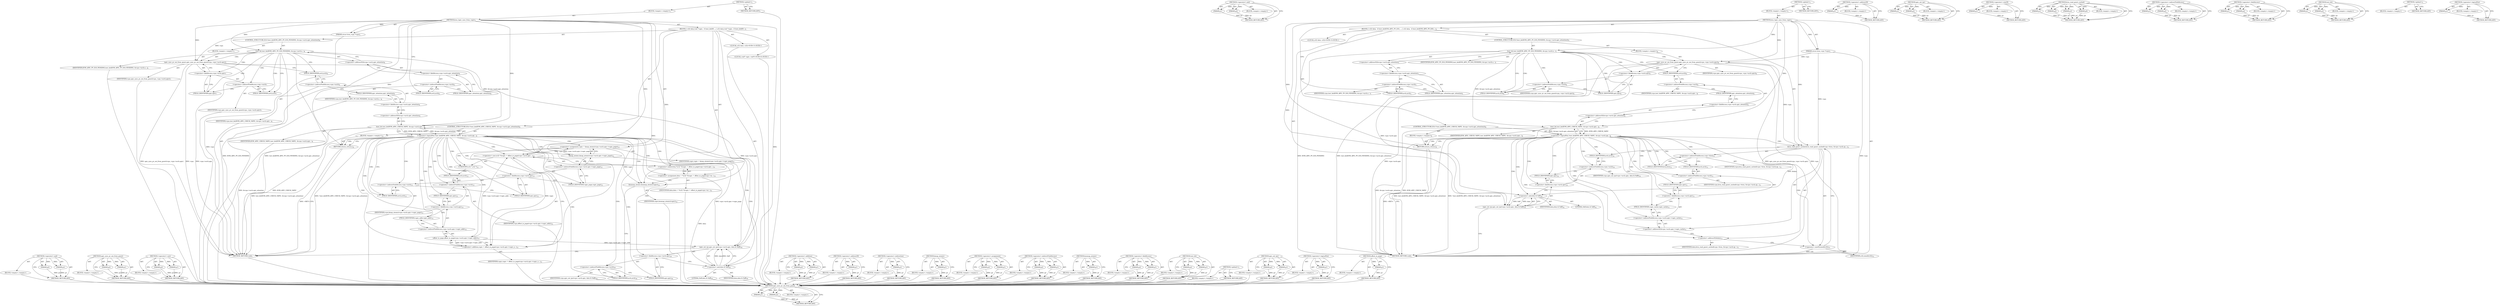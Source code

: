 digraph "&lt;operator&gt;.logicalNot" {
vulnerable_165 [label=<(METHOD,&lt;operator&gt;.and)>];
vulnerable_166 [label=<(PARAM,p1)>];
vulnerable_167 [label=<(PARAM,p2)>];
vulnerable_168 [label=<(BLOCK,&lt;empty&gt;,&lt;empty&gt;)>];
vulnerable_169 [label=<(METHOD_RETURN,ANY)>];
vulnerable_120 [label=<(METHOD,apic_sync_pv_eoi_from_guest)>];
vulnerable_121 [label=<(PARAM,p1)>];
vulnerable_122 [label=<(PARAM,p2)>];
vulnerable_123 [label=<(BLOCK,&lt;empty&gt;,&lt;empty&gt;)>];
vulnerable_124 [label=<(METHOD_RETURN,ANY)>];
vulnerable_142 [label=<(METHOD,&lt;operator&gt;.cast)>];
vulnerable_143 [label=<(PARAM,p1)>];
vulnerable_144 [label=<(PARAM,p2)>];
vulnerable_145 [label=<(BLOCK,&lt;empty&gt;,&lt;empty&gt;)>];
vulnerable_146 [label=<(METHOD_RETURN,ANY)>];
vulnerable_6 [label=<(METHOD,&lt;global&gt;)<SUB>1</SUB>>];
vulnerable_7 [label=<(BLOCK,&lt;empty&gt;,&lt;empty&gt;)<SUB>1</SUB>>];
vulnerable_8 [label=<(METHOD,kvm_lapic_sync_from_vapic)<SUB>1</SUB>>];
vulnerable_9 [label=<(PARAM,struct kvm_vcpu *vcpu)<SUB>1</SUB>>];
vulnerable_10 [label=<(BLOCK,{
 	u32 data;
	void *vapic;
 
 	if (test_bit(KV...,{
 	u32 data;
	void *vapic;
 
 	if (test_bit(KV...)<SUB>2</SUB>>];
vulnerable_11 [label="<(LOCAL,u32 data: u32)<SUB>3</SUB>>"];
vulnerable_12 [label="<(LOCAL,void* vapic: void*)<SUB>4</SUB>>"];
vulnerable_13 [label=<(CONTROL_STRUCTURE,IF,if (test_bit(KVM_APIC_PV_EOI_PENDING, &amp;vcpu-&gt;arch.apic_attention)))<SUB>6</SUB>>];
vulnerable_14 [label=<(test_bit,test_bit(KVM_APIC_PV_EOI_PENDING, &amp;vcpu-&gt;arch.a...)<SUB>6</SUB>>];
vulnerable_15 [label=<(IDENTIFIER,KVM_APIC_PV_EOI_PENDING,test_bit(KVM_APIC_PV_EOI_PENDING, &amp;vcpu-&gt;arch.a...)<SUB>6</SUB>>];
vulnerable_16 [label=<(&lt;operator&gt;.addressOf,&amp;vcpu-&gt;arch.apic_attention)<SUB>6</SUB>>];
vulnerable_17 [label=<(&lt;operator&gt;.fieldAccess,vcpu-&gt;arch.apic_attention)<SUB>6</SUB>>];
vulnerable_18 [label=<(&lt;operator&gt;.indirectFieldAccess,vcpu-&gt;arch)<SUB>6</SUB>>];
vulnerable_19 [label=<(IDENTIFIER,vcpu,test_bit(KVM_APIC_PV_EOI_PENDING, &amp;vcpu-&gt;arch.a...)<SUB>6</SUB>>];
vulnerable_20 [label=<(FIELD_IDENTIFIER,arch,arch)<SUB>6</SUB>>];
vulnerable_21 [label=<(FIELD_IDENTIFIER,apic_attention,apic_attention)<SUB>6</SUB>>];
vulnerable_22 [label=<(BLOCK,&lt;empty&gt;,&lt;empty&gt;)<SUB>7</SUB>>];
vulnerable_23 [label=<(apic_sync_pv_eoi_from_guest,apic_sync_pv_eoi_from_guest(vcpu, vcpu-&gt;arch.apic))<SUB>7</SUB>>];
vulnerable_24 [label=<(IDENTIFIER,vcpu,apic_sync_pv_eoi_from_guest(vcpu, vcpu-&gt;arch.apic))<SUB>7</SUB>>];
vulnerable_25 [label=<(&lt;operator&gt;.fieldAccess,vcpu-&gt;arch.apic)<SUB>7</SUB>>];
vulnerable_26 [label=<(&lt;operator&gt;.indirectFieldAccess,vcpu-&gt;arch)<SUB>7</SUB>>];
vulnerable_27 [label=<(IDENTIFIER,vcpu,apic_sync_pv_eoi_from_guest(vcpu, vcpu-&gt;arch.apic))<SUB>7</SUB>>];
vulnerable_28 [label=<(FIELD_IDENTIFIER,arch,arch)<SUB>7</SUB>>];
vulnerable_29 [label=<(FIELD_IDENTIFIER,apic,apic)<SUB>7</SUB>>];
vulnerable_30 [label=<(CONTROL_STRUCTURE,IF,if (!test_bit(KVM_APIC_CHECK_VAPIC, &amp;vcpu-&gt;arch.apic_attention)))<SUB>9</SUB>>];
vulnerable_31 [label=<(&lt;operator&gt;.logicalNot,!test_bit(KVM_APIC_CHECK_VAPIC, &amp;vcpu-&gt;arch.api...)<SUB>9</SUB>>];
vulnerable_32 [label=<(test_bit,test_bit(KVM_APIC_CHECK_VAPIC, &amp;vcpu-&gt;arch.apic...)<SUB>9</SUB>>];
vulnerable_33 [label=<(IDENTIFIER,KVM_APIC_CHECK_VAPIC,test_bit(KVM_APIC_CHECK_VAPIC, &amp;vcpu-&gt;arch.apic...)<SUB>9</SUB>>];
vulnerable_34 [label=<(&lt;operator&gt;.addressOf,&amp;vcpu-&gt;arch.apic_attention)<SUB>9</SUB>>];
vulnerable_35 [label=<(&lt;operator&gt;.fieldAccess,vcpu-&gt;arch.apic_attention)<SUB>9</SUB>>];
vulnerable_36 [label=<(&lt;operator&gt;.indirectFieldAccess,vcpu-&gt;arch)<SUB>9</SUB>>];
vulnerable_37 [label=<(IDENTIFIER,vcpu,test_bit(KVM_APIC_CHECK_VAPIC, &amp;vcpu-&gt;arch.apic...)<SUB>9</SUB>>];
vulnerable_38 [label=<(FIELD_IDENTIFIER,arch,arch)<SUB>9</SUB>>];
vulnerable_39 [label=<(FIELD_IDENTIFIER,apic_attention,apic_attention)<SUB>9</SUB>>];
vulnerable_40 [label=<(BLOCK,&lt;empty&gt;,&lt;empty&gt;)<SUB>10</SUB>>];
vulnerable_41 [label=<(RETURN,return;,return;)<SUB>10</SUB>>];
vulnerable_42 [label=<(&lt;operator&gt;.assignment,vapic = kmap_atomic(vcpu-&gt;arch.apic-&gt;vapic_page))<SUB>12</SUB>>];
vulnerable_43 [label=<(IDENTIFIER,vapic,vapic = kmap_atomic(vcpu-&gt;arch.apic-&gt;vapic_page))<SUB>12</SUB>>];
vulnerable_44 [label=<(kmap_atomic,kmap_atomic(vcpu-&gt;arch.apic-&gt;vapic_page))<SUB>12</SUB>>];
vulnerable_45 [label=<(&lt;operator&gt;.indirectFieldAccess,vcpu-&gt;arch.apic-&gt;vapic_page)<SUB>12</SUB>>];
vulnerable_46 [label=<(&lt;operator&gt;.fieldAccess,vcpu-&gt;arch.apic)<SUB>12</SUB>>];
vulnerable_47 [label=<(&lt;operator&gt;.indirectFieldAccess,vcpu-&gt;arch)<SUB>12</SUB>>];
vulnerable_48 [label=<(IDENTIFIER,vcpu,kmap_atomic(vcpu-&gt;arch.apic-&gt;vapic_page))<SUB>12</SUB>>];
vulnerable_49 [label=<(FIELD_IDENTIFIER,arch,arch)<SUB>12</SUB>>];
vulnerable_50 [label=<(FIELD_IDENTIFIER,apic,apic)<SUB>12</SUB>>];
vulnerable_51 [label=<(FIELD_IDENTIFIER,vapic_page,vapic_page)<SUB>12</SUB>>];
vulnerable_52 [label=<(&lt;operator&gt;.assignment,data = *(u32 *)(vapic + offset_in_page(vcpu-&gt;ar...)<SUB>13</SUB>>];
vulnerable_53 [label=<(IDENTIFIER,data,data = *(u32 *)(vapic + offset_in_page(vcpu-&gt;ar...)<SUB>13</SUB>>];
vulnerable_54 [label=<(&lt;operator&gt;.indirection,*(u32 *)(vapic + offset_in_page(vcpu-&gt;arch.apic...)<SUB>13</SUB>>];
vulnerable_55 [label=<(&lt;operator&gt;.cast,(u32 *)(vapic + offset_in_page(vcpu-&gt;arch.apic-...)<SUB>13</SUB>>];
vulnerable_56 [label=<(UNKNOWN,u32 *,u32 *)<SUB>13</SUB>>];
vulnerable_57 [label=<(&lt;operator&gt;.addition,vapic + offset_in_page(vcpu-&gt;arch.apic-&gt;vapic_a...)<SUB>13</SUB>>];
vulnerable_58 [label=<(IDENTIFIER,vapic,vapic + offset_in_page(vcpu-&gt;arch.apic-&gt;vapic_a...)<SUB>13</SUB>>];
vulnerable_59 [label=<(offset_in_page,offset_in_page(vcpu-&gt;arch.apic-&gt;vapic_addr))<SUB>13</SUB>>];
vulnerable_60 [label=<(&lt;operator&gt;.indirectFieldAccess,vcpu-&gt;arch.apic-&gt;vapic_addr)<SUB>13</SUB>>];
vulnerable_61 [label=<(&lt;operator&gt;.fieldAccess,vcpu-&gt;arch.apic)<SUB>13</SUB>>];
vulnerable_62 [label=<(&lt;operator&gt;.indirectFieldAccess,vcpu-&gt;arch)<SUB>13</SUB>>];
vulnerable_63 [label=<(IDENTIFIER,vcpu,offset_in_page(vcpu-&gt;arch.apic-&gt;vapic_addr))<SUB>13</SUB>>];
vulnerable_64 [label=<(FIELD_IDENTIFIER,arch,arch)<SUB>13</SUB>>];
vulnerable_65 [label=<(FIELD_IDENTIFIER,apic,apic)<SUB>13</SUB>>];
vulnerable_66 [label=<(FIELD_IDENTIFIER,vapic_addr,vapic_addr)<SUB>13</SUB>>];
vulnerable_67 [label=<(kunmap_atomic,kunmap_atomic(vapic))<SUB>14</SUB>>];
vulnerable_68 [label=<(IDENTIFIER,vapic,kunmap_atomic(vapic))<SUB>14</SUB>>];
vulnerable_69 [label=<(apic_set_tpr,apic_set_tpr(vcpu-&gt;arch.apic, data &amp; 0xff))<SUB>16</SUB>>];
vulnerable_70 [label=<(&lt;operator&gt;.fieldAccess,vcpu-&gt;arch.apic)<SUB>16</SUB>>];
vulnerable_71 [label=<(&lt;operator&gt;.indirectFieldAccess,vcpu-&gt;arch)<SUB>16</SUB>>];
vulnerable_72 [label=<(IDENTIFIER,vcpu,apic_set_tpr(vcpu-&gt;arch.apic, data &amp; 0xff))<SUB>16</SUB>>];
vulnerable_73 [label=<(FIELD_IDENTIFIER,arch,arch)<SUB>16</SUB>>];
vulnerable_74 [label=<(FIELD_IDENTIFIER,apic,apic)<SUB>16</SUB>>];
vulnerable_75 [label=<(&lt;operator&gt;.and,data &amp; 0xff)<SUB>16</SUB>>];
vulnerable_76 [label=<(IDENTIFIER,data,data &amp; 0xff)<SUB>16</SUB>>];
vulnerable_77 [label=<(LITERAL,0xff,data &amp; 0xff)<SUB>16</SUB>>];
vulnerable_78 [label=<(METHOD_RETURN,void)<SUB>1</SUB>>];
vulnerable_80 [label=<(METHOD_RETURN,ANY)<SUB>1</SUB>>];
vulnerable_147 [label=<(METHOD,&lt;operator&gt;.addition)>];
vulnerable_148 [label=<(PARAM,p1)>];
vulnerable_149 [label=<(PARAM,p2)>];
vulnerable_150 [label=<(BLOCK,&lt;empty&gt;,&lt;empty&gt;)>];
vulnerable_151 [label=<(METHOD_RETURN,ANY)>];
vulnerable_106 [label=<(METHOD,&lt;operator&gt;.addressOf)>];
vulnerable_107 [label=<(PARAM,p1)>];
vulnerable_108 [label=<(BLOCK,&lt;empty&gt;,&lt;empty&gt;)>];
vulnerable_109 [label=<(METHOD_RETURN,ANY)>];
vulnerable_138 [label=<(METHOD,&lt;operator&gt;.indirection)>];
vulnerable_139 [label=<(PARAM,p1)>];
vulnerable_140 [label=<(BLOCK,&lt;empty&gt;,&lt;empty&gt;)>];
vulnerable_141 [label=<(METHOD_RETURN,ANY)>];
vulnerable_134 [label=<(METHOD,kmap_atomic)>];
vulnerable_135 [label=<(PARAM,p1)>];
vulnerable_136 [label=<(BLOCK,&lt;empty&gt;,&lt;empty&gt;)>];
vulnerable_137 [label=<(METHOD_RETURN,ANY)>];
vulnerable_129 [label=<(METHOD,&lt;operator&gt;.assignment)>];
vulnerable_130 [label=<(PARAM,p1)>];
vulnerable_131 [label=<(PARAM,p2)>];
vulnerable_132 [label=<(BLOCK,&lt;empty&gt;,&lt;empty&gt;)>];
vulnerable_133 [label=<(METHOD_RETURN,ANY)>];
vulnerable_115 [label=<(METHOD,&lt;operator&gt;.indirectFieldAccess)>];
vulnerable_116 [label=<(PARAM,p1)>];
vulnerable_117 [label=<(PARAM,p2)>];
vulnerable_118 [label=<(BLOCK,&lt;empty&gt;,&lt;empty&gt;)>];
vulnerable_119 [label=<(METHOD_RETURN,ANY)>];
vulnerable_156 [label=<(METHOD,kunmap_atomic)>];
vulnerable_157 [label=<(PARAM,p1)>];
vulnerable_158 [label=<(BLOCK,&lt;empty&gt;,&lt;empty&gt;)>];
vulnerable_159 [label=<(METHOD_RETURN,ANY)>];
vulnerable_110 [label=<(METHOD,&lt;operator&gt;.fieldAccess)>];
vulnerable_111 [label=<(PARAM,p1)>];
vulnerable_112 [label=<(PARAM,p2)>];
vulnerable_113 [label=<(BLOCK,&lt;empty&gt;,&lt;empty&gt;)>];
vulnerable_114 [label=<(METHOD_RETURN,ANY)>];
vulnerable_101 [label=<(METHOD,test_bit)>];
vulnerable_102 [label=<(PARAM,p1)>];
vulnerable_103 [label=<(PARAM,p2)>];
vulnerable_104 [label=<(BLOCK,&lt;empty&gt;,&lt;empty&gt;)>];
vulnerable_105 [label=<(METHOD_RETURN,ANY)>];
vulnerable_95 [label=<(METHOD,&lt;global&gt;)<SUB>1</SUB>>];
vulnerable_96 [label=<(BLOCK,&lt;empty&gt;,&lt;empty&gt;)>];
vulnerable_97 [label=<(METHOD_RETURN,ANY)>];
vulnerable_160 [label=<(METHOD,apic_set_tpr)>];
vulnerable_161 [label=<(PARAM,p1)>];
vulnerable_162 [label=<(PARAM,p2)>];
vulnerable_163 [label=<(BLOCK,&lt;empty&gt;,&lt;empty&gt;)>];
vulnerable_164 [label=<(METHOD_RETURN,ANY)>];
vulnerable_125 [label=<(METHOD,&lt;operator&gt;.logicalNot)>];
vulnerable_126 [label=<(PARAM,p1)>];
vulnerable_127 [label=<(BLOCK,&lt;empty&gt;,&lt;empty&gt;)>];
vulnerable_128 [label=<(METHOD_RETURN,ANY)>];
vulnerable_152 [label=<(METHOD,offset_in_page)>];
vulnerable_153 [label=<(PARAM,p1)>];
vulnerable_154 [label=<(BLOCK,&lt;empty&gt;,&lt;empty&gt;)>];
vulnerable_155 [label=<(METHOD_RETURN,ANY)>];
fixed_106 [label=<(METHOD,apic_sync_pv_eoi_from_guest)>];
fixed_107 [label=<(PARAM,p1)>];
fixed_108 [label=<(PARAM,p2)>];
fixed_109 [label=<(BLOCK,&lt;empty&gt;,&lt;empty&gt;)>];
fixed_110 [label=<(METHOD_RETURN,ANY)>];
fixed_131 [label=<(METHOD,&lt;operator&gt;.and)>];
fixed_132 [label=<(PARAM,p1)>];
fixed_133 [label=<(PARAM,p2)>];
fixed_134 [label=<(BLOCK,&lt;empty&gt;,&lt;empty&gt;)>];
fixed_135 [label=<(METHOD_RETURN,ANY)>];
fixed_6 [label=<(METHOD,&lt;global&gt;)<SUB>1</SUB>>];
fixed_7 [label=<(BLOCK,&lt;empty&gt;,&lt;empty&gt;)<SUB>1</SUB>>];
fixed_8 [label=<(METHOD,kvm_lapic_sync_from_vapic)<SUB>1</SUB>>];
fixed_9 [label=<(PARAM,struct kvm_vcpu *vcpu)<SUB>1</SUB>>];
fixed_10 [label=<(BLOCK,{
 	u32 data;
 
 	if (test_bit(KVM_APIC_PV_EOI_...,{
 	u32 data;
 
 	if (test_bit(KVM_APIC_PV_EOI_...)<SUB>2</SUB>>];
fixed_11 [label="<(LOCAL,u32 data: u32)<SUB>3</SUB>>"];
fixed_12 [label=<(CONTROL_STRUCTURE,IF,if (test_bit(KVM_APIC_PV_EOI_PENDING, &amp;vcpu-&gt;arch.apic_attention)))<SUB>5</SUB>>];
fixed_13 [label=<(test_bit,test_bit(KVM_APIC_PV_EOI_PENDING, &amp;vcpu-&gt;arch.a...)<SUB>5</SUB>>];
fixed_14 [label=<(IDENTIFIER,KVM_APIC_PV_EOI_PENDING,test_bit(KVM_APIC_PV_EOI_PENDING, &amp;vcpu-&gt;arch.a...)<SUB>5</SUB>>];
fixed_15 [label=<(&lt;operator&gt;.addressOf,&amp;vcpu-&gt;arch.apic_attention)<SUB>5</SUB>>];
fixed_16 [label=<(&lt;operator&gt;.fieldAccess,vcpu-&gt;arch.apic_attention)<SUB>5</SUB>>];
fixed_17 [label=<(&lt;operator&gt;.indirectFieldAccess,vcpu-&gt;arch)<SUB>5</SUB>>];
fixed_18 [label=<(IDENTIFIER,vcpu,test_bit(KVM_APIC_PV_EOI_PENDING, &amp;vcpu-&gt;arch.a...)<SUB>5</SUB>>];
fixed_19 [label=<(FIELD_IDENTIFIER,arch,arch)<SUB>5</SUB>>];
fixed_20 [label=<(FIELD_IDENTIFIER,apic_attention,apic_attention)<SUB>5</SUB>>];
fixed_21 [label=<(BLOCK,&lt;empty&gt;,&lt;empty&gt;)<SUB>6</SUB>>];
fixed_22 [label=<(apic_sync_pv_eoi_from_guest,apic_sync_pv_eoi_from_guest(vcpu, vcpu-&gt;arch.apic))<SUB>6</SUB>>];
fixed_23 [label=<(IDENTIFIER,vcpu,apic_sync_pv_eoi_from_guest(vcpu, vcpu-&gt;arch.apic))<SUB>6</SUB>>];
fixed_24 [label=<(&lt;operator&gt;.fieldAccess,vcpu-&gt;arch.apic)<SUB>6</SUB>>];
fixed_25 [label=<(&lt;operator&gt;.indirectFieldAccess,vcpu-&gt;arch)<SUB>6</SUB>>];
fixed_26 [label=<(IDENTIFIER,vcpu,apic_sync_pv_eoi_from_guest(vcpu, vcpu-&gt;arch.apic))<SUB>6</SUB>>];
fixed_27 [label=<(FIELD_IDENTIFIER,arch,arch)<SUB>6</SUB>>];
fixed_28 [label=<(FIELD_IDENTIFIER,apic,apic)<SUB>6</SUB>>];
fixed_29 [label=<(CONTROL_STRUCTURE,IF,if (!test_bit(KVM_APIC_CHECK_VAPIC, &amp;vcpu-&gt;arch.apic_attention)))<SUB>8</SUB>>];
fixed_30 [label=<(&lt;operator&gt;.logicalNot,!test_bit(KVM_APIC_CHECK_VAPIC, &amp;vcpu-&gt;arch.api...)<SUB>8</SUB>>];
fixed_31 [label=<(test_bit,test_bit(KVM_APIC_CHECK_VAPIC, &amp;vcpu-&gt;arch.apic...)<SUB>8</SUB>>];
fixed_32 [label=<(IDENTIFIER,KVM_APIC_CHECK_VAPIC,test_bit(KVM_APIC_CHECK_VAPIC, &amp;vcpu-&gt;arch.apic...)<SUB>8</SUB>>];
fixed_33 [label=<(&lt;operator&gt;.addressOf,&amp;vcpu-&gt;arch.apic_attention)<SUB>8</SUB>>];
fixed_34 [label=<(&lt;operator&gt;.fieldAccess,vcpu-&gt;arch.apic_attention)<SUB>8</SUB>>];
fixed_35 [label=<(&lt;operator&gt;.indirectFieldAccess,vcpu-&gt;arch)<SUB>8</SUB>>];
fixed_36 [label=<(IDENTIFIER,vcpu,test_bit(KVM_APIC_CHECK_VAPIC, &amp;vcpu-&gt;arch.apic...)<SUB>8</SUB>>];
fixed_37 [label=<(FIELD_IDENTIFIER,arch,arch)<SUB>8</SUB>>];
fixed_38 [label=<(FIELD_IDENTIFIER,apic_attention,apic_attention)<SUB>8</SUB>>];
fixed_39 [label=<(BLOCK,&lt;empty&gt;,&lt;empty&gt;)<SUB>9</SUB>>];
fixed_40 [label=<(RETURN,return;,return;)<SUB>9</SUB>>];
fixed_41 [label=<(kvm_read_guest_cached,kvm_read_guest_cached(vcpu-&gt;kvm, &amp;vcpu-&gt;arch.ap...)<SUB>11</SUB>>];
fixed_42 [label=<(&lt;operator&gt;.indirectFieldAccess,vcpu-&gt;kvm)<SUB>11</SUB>>];
fixed_43 [label=<(IDENTIFIER,vcpu,kvm_read_guest_cached(vcpu-&gt;kvm, &amp;vcpu-&gt;arch.ap...)<SUB>11</SUB>>];
fixed_44 [label=<(FIELD_IDENTIFIER,kvm,kvm)<SUB>11</SUB>>];
fixed_45 [label=<(&lt;operator&gt;.addressOf,&amp;vcpu-&gt;arch.apic-&gt;vapic_cache)<SUB>11</SUB>>];
fixed_46 [label=<(&lt;operator&gt;.indirectFieldAccess,vcpu-&gt;arch.apic-&gt;vapic_cache)<SUB>11</SUB>>];
fixed_47 [label=<(&lt;operator&gt;.fieldAccess,vcpu-&gt;arch.apic)<SUB>11</SUB>>];
fixed_48 [label=<(&lt;operator&gt;.indirectFieldAccess,vcpu-&gt;arch)<SUB>11</SUB>>];
fixed_49 [label=<(IDENTIFIER,vcpu,kvm_read_guest_cached(vcpu-&gt;kvm, &amp;vcpu-&gt;arch.ap...)<SUB>11</SUB>>];
fixed_50 [label=<(FIELD_IDENTIFIER,arch,arch)<SUB>11</SUB>>];
fixed_51 [label=<(FIELD_IDENTIFIER,apic,apic)<SUB>11</SUB>>];
fixed_52 [label=<(FIELD_IDENTIFIER,vapic_cache,vapic_cache)<SUB>11</SUB>>];
fixed_53 [label=<(&lt;operator&gt;.addressOf,&amp;data)<SUB>11</SUB>>];
fixed_54 [label=<(IDENTIFIER,data,kvm_read_guest_cached(vcpu-&gt;kvm, &amp;vcpu-&gt;arch.ap...)<SUB>11</SUB>>];
fixed_55 [label=<(&lt;operator&gt;.sizeOf,sizeof(u32))<SUB>12</SUB>>];
fixed_56 [label=<(IDENTIFIER,u32,sizeof(u32))<SUB>12</SUB>>];
fixed_57 [label=<(apic_set_tpr,apic_set_tpr(vcpu-&gt;arch.apic, data &amp; 0xff))<SUB>14</SUB>>];
fixed_58 [label=<(&lt;operator&gt;.fieldAccess,vcpu-&gt;arch.apic)<SUB>14</SUB>>];
fixed_59 [label=<(&lt;operator&gt;.indirectFieldAccess,vcpu-&gt;arch)<SUB>14</SUB>>];
fixed_60 [label=<(IDENTIFIER,vcpu,apic_set_tpr(vcpu-&gt;arch.apic, data &amp; 0xff))<SUB>14</SUB>>];
fixed_61 [label=<(FIELD_IDENTIFIER,arch,arch)<SUB>14</SUB>>];
fixed_62 [label=<(FIELD_IDENTIFIER,apic,apic)<SUB>14</SUB>>];
fixed_63 [label=<(&lt;operator&gt;.and,data &amp; 0xff)<SUB>14</SUB>>];
fixed_64 [label=<(IDENTIFIER,data,data &amp; 0xff)<SUB>14</SUB>>];
fixed_65 [label=<(LITERAL,0xff,data &amp; 0xff)<SUB>14</SUB>>];
fixed_66 [label=<(METHOD_RETURN,void)<SUB>1</SUB>>];
fixed_68 [label=<(METHOD_RETURN,ANY)<SUB>1</SUB>>];
fixed_92 [label=<(METHOD,&lt;operator&gt;.addressOf)>];
fixed_93 [label=<(PARAM,p1)>];
fixed_94 [label=<(BLOCK,&lt;empty&gt;,&lt;empty&gt;)>];
fixed_95 [label=<(METHOD_RETURN,ANY)>];
fixed_126 [label=<(METHOD,apic_set_tpr)>];
fixed_127 [label=<(PARAM,p1)>];
fixed_128 [label=<(PARAM,p2)>];
fixed_129 [label=<(BLOCK,&lt;empty&gt;,&lt;empty&gt;)>];
fixed_130 [label=<(METHOD_RETURN,ANY)>];
fixed_122 [label=<(METHOD,&lt;operator&gt;.sizeOf)>];
fixed_123 [label=<(PARAM,p1)>];
fixed_124 [label=<(BLOCK,&lt;empty&gt;,&lt;empty&gt;)>];
fixed_125 [label=<(METHOD_RETURN,ANY)>];
fixed_115 [label=<(METHOD,kvm_read_guest_cached)>];
fixed_116 [label=<(PARAM,p1)>];
fixed_117 [label=<(PARAM,p2)>];
fixed_118 [label=<(PARAM,p3)>];
fixed_119 [label=<(PARAM,p4)>];
fixed_120 [label=<(BLOCK,&lt;empty&gt;,&lt;empty&gt;)>];
fixed_121 [label=<(METHOD_RETURN,ANY)>];
fixed_101 [label=<(METHOD,&lt;operator&gt;.indirectFieldAccess)>];
fixed_102 [label=<(PARAM,p1)>];
fixed_103 [label=<(PARAM,p2)>];
fixed_104 [label=<(BLOCK,&lt;empty&gt;,&lt;empty&gt;)>];
fixed_105 [label=<(METHOD_RETURN,ANY)>];
fixed_96 [label=<(METHOD,&lt;operator&gt;.fieldAccess)>];
fixed_97 [label=<(PARAM,p1)>];
fixed_98 [label=<(PARAM,p2)>];
fixed_99 [label=<(BLOCK,&lt;empty&gt;,&lt;empty&gt;)>];
fixed_100 [label=<(METHOD_RETURN,ANY)>];
fixed_87 [label=<(METHOD,test_bit)>];
fixed_88 [label=<(PARAM,p1)>];
fixed_89 [label=<(PARAM,p2)>];
fixed_90 [label=<(BLOCK,&lt;empty&gt;,&lt;empty&gt;)>];
fixed_91 [label=<(METHOD_RETURN,ANY)>];
fixed_81 [label=<(METHOD,&lt;global&gt;)<SUB>1</SUB>>];
fixed_82 [label=<(BLOCK,&lt;empty&gt;,&lt;empty&gt;)>];
fixed_83 [label=<(METHOD_RETURN,ANY)>];
fixed_111 [label=<(METHOD,&lt;operator&gt;.logicalNot)>];
fixed_112 [label=<(PARAM,p1)>];
fixed_113 [label=<(BLOCK,&lt;empty&gt;,&lt;empty&gt;)>];
fixed_114 [label=<(METHOD_RETURN,ANY)>];
vulnerable_165 -> vulnerable_166  [key=0, label="AST: "];
vulnerable_165 -> vulnerable_166  [key=1, label="DDG: "];
vulnerable_165 -> vulnerable_168  [key=0, label="AST: "];
vulnerable_165 -> vulnerable_167  [key=0, label="AST: "];
vulnerable_165 -> vulnerable_167  [key=1, label="DDG: "];
vulnerable_165 -> vulnerable_169  [key=0, label="AST: "];
vulnerable_165 -> vulnerable_169  [key=1, label="CFG: "];
vulnerable_166 -> vulnerable_169  [key=0, label="DDG: p1"];
vulnerable_167 -> vulnerable_169  [key=0, label="DDG: p2"];
vulnerable_168 -> fixed_106  [key=0];
vulnerable_169 -> fixed_106  [key=0];
vulnerable_120 -> vulnerable_121  [key=0, label="AST: "];
vulnerable_120 -> vulnerable_121  [key=1, label="DDG: "];
vulnerable_120 -> vulnerable_123  [key=0, label="AST: "];
vulnerable_120 -> vulnerable_122  [key=0, label="AST: "];
vulnerable_120 -> vulnerable_122  [key=1, label="DDG: "];
vulnerable_120 -> vulnerable_124  [key=0, label="AST: "];
vulnerable_120 -> vulnerable_124  [key=1, label="CFG: "];
vulnerable_121 -> vulnerable_124  [key=0, label="DDG: p1"];
vulnerable_122 -> vulnerable_124  [key=0, label="DDG: p2"];
vulnerable_123 -> fixed_106  [key=0];
vulnerable_124 -> fixed_106  [key=0];
vulnerable_142 -> vulnerable_143  [key=0, label="AST: "];
vulnerable_142 -> vulnerable_143  [key=1, label="DDG: "];
vulnerable_142 -> vulnerable_145  [key=0, label="AST: "];
vulnerable_142 -> vulnerable_144  [key=0, label="AST: "];
vulnerable_142 -> vulnerable_144  [key=1, label="DDG: "];
vulnerable_142 -> vulnerable_146  [key=0, label="AST: "];
vulnerable_142 -> vulnerable_146  [key=1, label="CFG: "];
vulnerable_143 -> vulnerable_146  [key=0, label="DDG: p1"];
vulnerable_144 -> vulnerable_146  [key=0, label="DDG: p2"];
vulnerable_145 -> fixed_106  [key=0];
vulnerable_146 -> fixed_106  [key=0];
vulnerable_6 -> vulnerable_7  [key=0, label="AST: "];
vulnerable_6 -> vulnerable_80  [key=0, label="AST: "];
vulnerable_6 -> vulnerable_80  [key=1, label="CFG: "];
vulnerable_7 -> vulnerable_8  [key=0, label="AST: "];
vulnerable_8 -> vulnerable_9  [key=0, label="AST: "];
vulnerable_8 -> vulnerable_9  [key=1, label="DDG: "];
vulnerable_8 -> vulnerable_10  [key=0, label="AST: "];
vulnerable_8 -> vulnerable_78  [key=0, label="AST: "];
vulnerable_8 -> vulnerable_20  [key=0, label="CFG: "];
vulnerable_8 -> vulnerable_67  [key=0, label="DDG: "];
vulnerable_8 -> vulnerable_14  [key=0, label="DDG: "];
vulnerable_8 -> vulnerable_41  [key=0, label="DDG: "];
vulnerable_8 -> vulnerable_75  [key=0, label="DDG: "];
vulnerable_8 -> vulnerable_23  [key=0, label="DDG: "];
vulnerable_8 -> vulnerable_32  [key=0, label="DDG: "];
vulnerable_8 -> vulnerable_55  [key=0, label="DDG: "];
vulnerable_8 -> vulnerable_57  [key=0, label="DDG: "];
vulnerable_9 -> vulnerable_78  [key=0, label="DDG: vcpu"];
vulnerable_9 -> vulnerable_23  [key=0, label="DDG: vcpu"];
vulnerable_10 -> vulnerable_11  [key=0, label="AST: "];
vulnerable_10 -> vulnerable_12  [key=0, label="AST: "];
vulnerable_10 -> vulnerable_13  [key=0, label="AST: "];
vulnerable_10 -> vulnerable_30  [key=0, label="AST: "];
vulnerable_10 -> vulnerable_42  [key=0, label="AST: "];
vulnerable_10 -> vulnerable_52  [key=0, label="AST: "];
vulnerable_10 -> vulnerable_67  [key=0, label="AST: "];
vulnerable_10 -> vulnerable_69  [key=0, label="AST: "];
vulnerable_11 -> fixed_106  [key=0];
vulnerable_12 -> fixed_106  [key=0];
vulnerable_13 -> vulnerable_14  [key=0, label="AST: "];
vulnerable_13 -> vulnerable_22  [key=0, label="AST: "];
vulnerable_14 -> vulnerable_15  [key=0, label="AST: "];
vulnerable_14 -> vulnerable_16  [key=0, label="AST: "];
vulnerable_14 -> vulnerable_28  [key=0, label="CFG: "];
vulnerable_14 -> vulnerable_28  [key=1, label="CDG: "];
vulnerable_14 -> vulnerable_38  [key=0, label="CFG: "];
vulnerable_14 -> vulnerable_78  [key=0, label="DDG: test_bit(KVM_APIC_PV_EOI_PENDING, &amp;vcpu-&gt;arch.apic_attention)"];
vulnerable_14 -> vulnerable_78  [key=1, label="DDG: KVM_APIC_PV_EOI_PENDING"];
vulnerable_14 -> vulnerable_32  [key=0, label="DDG: &amp;vcpu-&gt;arch.apic_attention"];
vulnerable_14 -> vulnerable_26  [key=0, label="CDG: "];
vulnerable_14 -> vulnerable_23  [key=0, label="CDG: "];
vulnerable_14 -> vulnerable_25  [key=0, label="CDG: "];
vulnerable_14 -> vulnerable_29  [key=0, label="CDG: "];
vulnerable_15 -> fixed_106  [key=0];
vulnerable_16 -> vulnerable_17  [key=0, label="AST: "];
vulnerable_16 -> vulnerable_14  [key=0, label="CFG: "];
vulnerable_17 -> vulnerable_18  [key=0, label="AST: "];
vulnerable_17 -> vulnerable_21  [key=0, label="AST: "];
vulnerable_17 -> vulnerable_16  [key=0, label="CFG: "];
vulnerable_18 -> vulnerable_19  [key=0, label="AST: "];
vulnerable_18 -> vulnerable_20  [key=0, label="AST: "];
vulnerable_18 -> vulnerable_21  [key=0, label="CFG: "];
vulnerable_19 -> fixed_106  [key=0];
vulnerable_20 -> vulnerable_18  [key=0, label="CFG: "];
vulnerable_21 -> vulnerable_17  [key=0, label="CFG: "];
vulnerable_22 -> vulnerable_23  [key=0, label="AST: "];
vulnerable_23 -> vulnerable_24  [key=0, label="AST: "];
vulnerable_23 -> vulnerable_25  [key=0, label="AST: "];
vulnerable_23 -> vulnerable_38  [key=0, label="CFG: "];
vulnerable_23 -> vulnerable_78  [key=0, label="DDG: vcpu"];
vulnerable_23 -> vulnerable_78  [key=1, label="DDG: vcpu-&gt;arch.apic"];
vulnerable_23 -> vulnerable_78  [key=2, label="DDG: apic_sync_pv_eoi_from_guest(vcpu, vcpu-&gt;arch.apic)"];
vulnerable_23 -> vulnerable_69  [key=0, label="DDG: vcpu-&gt;arch.apic"];
vulnerable_24 -> fixed_106  [key=0];
vulnerable_25 -> vulnerable_26  [key=0, label="AST: "];
vulnerable_25 -> vulnerable_29  [key=0, label="AST: "];
vulnerable_25 -> vulnerable_23  [key=0, label="CFG: "];
vulnerable_26 -> vulnerable_27  [key=0, label="AST: "];
vulnerable_26 -> vulnerable_28  [key=0, label="AST: "];
vulnerable_26 -> vulnerable_29  [key=0, label="CFG: "];
vulnerable_27 -> fixed_106  [key=0];
vulnerable_28 -> vulnerable_26  [key=0, label="CFG: "];
vulnerable_29 -> vulnerable_25  [key=0, label="CFG: "];
vulnerable_30 -> vulnerable_31  [key=0, label="AST: "];
vulnerable_30 -> vulnerable_40  [key=0, label="AST: "];
vulnerable_31 -> vulnerable_32  [key=0, label="AST: "];
vulnerable_31 -> vulnerable_41  [key=0, label="CFG: "];
vulnerable_31 -> vulnerable_41  [key=1, label="CDG: "];
vulnerable_31 -> vulnerable_49  [key=0, label="CFG: "];
vulnerable_31 -> vulnerable_49  [key=1, label="CDG: "];
vulnerable_31 -> vulnerable_78  [key=0, label="DDG: test_bit(KVM_APIC_CHECK_VAPIC, &amp;vcpu-&gt;arch.apic_attention)"];
vulnerable_31 -> vulnerable_78  [key=1, label="DDG: !test_bit(KVM_APIC_CHECK_VAPIC, &amp;vcpu-&gt;arch.apic_attention)"];
vulnerable_31 -> vulnerable_47  [key=0, label="CDG: "];
vulnerable_31 -> vulnerable_60  [key=0, label="CDG: "];
vulnerable_31 -> vulnerable_73  [key=0, label="CDG: "];
vulnerable_31 -> vulnerable_61  [key=0, label="CDG: "];
vulnerable_31 -> vulnerable_64  [key=0, label="CDG: "];
vulnerable_31 -> vulnerable_42  [key=0, label="CDG: "];
vulnerable_31 -> vulnerable_51  [key=0, label="CDG: "];
vulnerable_31 -> vulnerable_57  [key=0, label="CDG: "];
vulnerable_31 -> vulnerable_66  [key=0, label="CDG: "];
vulnerable_31 -> vulnerable_71  [key=0, label="CDG: "];
vulnerable_31 -> vulnerable_75  [key=0, label="CDG: "];
vulnerable_31 -> vulnerable_52  [key=0, label="CDG: "];
vulnerable_31 -> vulnerable_46  [key=0, label="CDG: "];
vulnerable_31 -> vulnerable_56  [key=0, label="CDG: "];
vulnerable_31 -> vulnerable_69  [key=0, label="CDG: "];
vulnerable_31 -> vulnerable_67  [key=0, label="CDG: "];
vulnerable_31 -> vulnerable_70  [key=0, label="CDG: "];
vulnerable_31 -> vulnerable_74  [key=0, label="CDG: "];
vulnerable_31 -> vulnerable_45  [key=0, label="CDG: "];
vulnerable_31 -> vulnerable_65  [key=0, label="CDG: "];
vulnerable_31 -> vulnerable_50  [key=0, label="CDG: "];
vulnerable_31 -> vulnerable_59  [key=0, label="CDG: "];
vulnerable_31 -> vulnerable_44  [key=0, label="CDG: "];
vulnerable_31 -> vulnerable_55  [key=0, label="CDG: "];
vulnerable_31 -> vulnerable_54  [key=0, label="CDG: "];
vulnerable_31 -> vulnerable_62  [key=0, label="CDG: "];
vulnerable_32 -> vulnerable_33  [key=0, label="AST: "];
vulnerable_32 -> vulnerable_34  [key=0, label="AST: "];
vulnerable_32 -> vulnerable_31  [key=0, label="CFG: "];
vulnerable_32 -> vulnerable_31  [key=1, label="DDG: KVM_APIC_CHECK_VAPIC"];
vulnerable_32 -> vulnerable_31  [key=2, label="DDG: &amp;vcpu-&gt;arch.apic_attention"];
vulnerable_32 -> vulnerable_78  [key=0, label="DDG: &amp;vcpu-&gt;arch.apic_attention"];
vulnerable_32 -> vulnerable_78  [key=1, label="DDG: KVM_APIC_CHECK_VAPIC"];
vulnerable_33 -> fixed_106  [key=0];
vulnerable_34 -> vulnerable_35  [key=0, label="AST: "];
vulnerable_34 -> vulnerable_32  [key=0, label="CFG: "];
vulnerable_35 -> vulnerable_36  [key=0, label="AST: "];
vulnerable_35 -> vulnerable_39  [key=0, label="AST: "];
vulnerable_35 -> vulnerable_34  [key=0, label="CFG: "];
vulnerable_36 -> vulnerable_37  [key=0, label="AST: "];
vulnerable_36 -> vulnerable_38  [key=0, label="AST: "];
vulnerable_36 -> vulnerable_39  [key=0, label="CFG: "];
vulnerable_37 -> fixed_106  [key=0];
vulnerable_38 -> vulnerable_36  [key=0, label="CFG: "];
vulnerable_39 -> vulnerable_35  [key=0, label="CFG: "];
vulnerable_40 -> vulnerable_41  [key=0, label="AST: "];
vulnerable_41 -> vulnerable_78  [key=0, label="CFG: "];
vulnerable_41 -> vulnerable_78  [key=1, label="DDG: &lt;RET&gt;"];
vulnerable_42 -> vulnerable_43  [key=0, label="AST: "];
vulnerable_42 -> vulnerable_44  [key=0, label="AST: "];
vulnerable_42 -> vulnerable_56  [key=0, label="CFG: "];
vulnerable_42 -> vulnerable_67  [key=0, label="DDG: vapic"];
vulnerable_42 -> vulnerable_55  [key=0, label="DDG: vapic"];
vulnerable_42 -> vulnerable_57  [key=0, label="DDG: vapic"];
vulnerable_43 -> fixed_106  [key=0];
vulnerable_44 -> vulnerable_45  [key=0, label="AST: "];
vulnerable_44 -> vulnerable_42  [key=0, label="CFG: "];
vulnerable_44 -> vulnerable_42  [key=1, label="DDG: vcpu-&gt;arch.apic-&gt;vapic_page"];
vulnerable_44 -> vulnerable_69  [key=0, label="DDG: vcpu-&gt;arch.apic-&gt;vapic_page"];
vulnerable_45 -> vulnerable_46  [key=0, label="AST: "];
vulnerable_45 -> vulnerable_51  [key=0, label="AST: "];
vulnerable_45 -> vulnerable_44  [key=0, label="CFG: "];
vulnerable_46 -> vulnerable_47  [key=0, label="AST: "];
vulnerable_46 -> vulnerable_50  [key=0, label="AST: "];
vulnerable_46 -> vulnerable_51  [key=0, label="CFG: "];
vulnerable_47 -> vulnerable_48  [key=0, label="AST: "];
vulnerable_47 -> vulnerable_49  [key=0, label="AST: "];
vulnerable_47 -> vulnerable_50  [key=0, label="CFG: "];
vulnerable_48 -> fixed_106  [key=0];
vulnerable_49 -> vulnerable_47  [key=0, label="CFG: "];
vulnerable_50 -> vulnerable_46  [key=0, label="CFG: "];
vulnerable_51 -> vulnerable_45  [key=0, label="CFG: "];
vulnerable_52 -> vulnerable_53  [key=0, label="AST: "];
vulnerable_52 -> vulnerable_54  [key=0, label="AST: "];
vulnerable_52 -> vulnerable_67  [key=0, label="CFG: "];
vulnerable_52 -> vulnerable_75  [key=0, label="DDG: data"];
vulnerable_53 -> fixed_106  [key=0];
vulnerable_54 -> vulnerable_55  [key=0, label="AST: "];
vulnerable_54 -> vulnerable_52  [key=0, label="CFG: "];
vulnerable_55 -> vulnerable_56  [key=0, label="AST: "];
vulnerable_55 -> vulnerable_57  [key=0, label="AST: "];
vulnerable_55 -> vulnerable_54  [key=0, label="CFG: "];
vulnerable_56 -> vulnerable_64  [key=0, label="CFG: "];
vulnerable_57 -> vulnerable_58  [key=0, label="AST: "];
vulnerable_57 -> vulnerable_59  [key=0, label="AST: "];
vulnerable_57 -> vulnerable_55  [key=0, label="CFG: "];
vulnerable_58 -> fixed_106  [key=0];
vulnerable_59 -> vulnerable_60  [key=0, label="AST: "];
vulnerable_59 -> vulnerable_57  [key=0, label="CFG: "];
vulnerable_59 -> vulnerable_57  [key=1, label="DDG: vcpu-&gt;arch.apic-&gt;vapic_addr"];
vulnerable_59 -> vulnerable_69  [key=0, label="DDG: vcpu-&gt;arch.apic-&gt;vapic_addr"];
vulnerable_59 -> vulnerable_55  [key=0, label="DDG: vcpu-&gt;arch.apic-&gt;vapic_addr"];
vulnerable_60 -> vulnerable_61  [key=0, label="AST: "];
vulnerable_60 -> vulnerable_66  [key=0, label="AST: "];
vulnerable_60 -> vulnerable_59  [key=0, label="CFG: "];
vulnerable_61 -> vulnerable_62  [key=0, label="AST: "];
vulnerable_61 -> vulnerable_65  [key=0, label="AST: "];
vulnerable_61 -> vulnerable_66  [key=0, label="CFG: "];
vulnerable_62 -> vulnerable_63  [key=0, label="AST: "];
vulnerable_62 -> vulnerable_64  [key=0, label="AST: "];
vulnerable_62 -> vulnerable_65  [key=0, label="CFG: "];
vulnerable_63 -> fixed_106  [key=0];
vulnerable_64 -> vulnerable_62  [key=0, label="CFG: "];
vulnerable_65 -> vulnerable_61  [key=0, label="CFG: "];
vulnerable_66 -> vulnerable_60  [key=0, label="CFG: "];
vulnerable_67 -> vulnerable_68  [key=0, label="AST: "];
vulnerable_67 -> vulnerable_73  [key=0, label="CFG: "];
vulnerable_68 -> fixed_106  [key=0];
vulnerable_69 -> vulnerable_70  [key=0, label="AST: "];
vulnerable_69 -> vulnerable_75  [key=0, label="AST: "];
vulnerable_69 -> vulnerable_78  [key=0, label="CFG: "];
vulnerable_70 -> vulnerable_71  [key=0, label="AST: "];
vulnerable_70 -> vulnerable_74  [key=0, label="AST: "];
vulnerable_70 -> vulnerable_75  [key=0, label="CFG: "];
vulnerable_71 -> vulnerable_72  [key=0, label="AST: "];
vulnerable_71 -> vulnerable_73  [key=0, label="AST: "];
vulnerable_71 -> vulnerable_74  [key=0, label="CFG: "];
vulnerable_72 -> fixed_106  [key=0];
vulnerable_73 -> vulnerable_71  [key=0, label="CFG: "];
vulnerable_74 -> vulnerable_70  [key=0, label="CFG: "];
vulnerable_75 -> vulnerable_76  [key=0, label="AST: "];
vulnerable_75 -> vulnerable_77  [key=0, label="AST: "];
vulnerable_75 -> vulnerable_69  [key=0, label="CFG: "];
vulnerable_75 -> vulnerable_69  [key=1, label="DDG: data"];
vulnerable_75 -> vulnerable_69  [key=2, label="DDG: 0xff"];
vulnerable_76 -> fixed_106  [key=0];
vulnerable_77 -> fixed_106  [key=0];
vulnerable_78 -> fixed_106  [key=0];
vulnerable_80 -> fixed_106  [key=0];
vulnerable_147 -> vulnerable_148  [key=0, label="AST: "];
vulnerable_147 -> vulnerable_148  [key=1, label="DDG: "];
vulnerable_147 -> vulnerable_150  [key=0, label="AST: "];
vulnerable_147 -> vulnerable_149  [key=0, label="AST: "];
vulnerable_147 -> vulnerable_149  [key=1, label="DDG: "];
vulnerable_147 -> vulnerable_151  [key=0, label="AST: "];
vulnerable_147 -> vulnerable_151  [key=1, label="CFG: "];
vulnerable_148 -> vulnerable_151  [key=0, label="DDG: p1"];
vulnerable_149 -> vulnerable_151  [key=0, label="DDG: p2"];
vulnerable_150 -> fixed_106  [key=0];
vulnerable_151 -> fixed_106  [key=0];
vulnerable_106 -> vulnerable_107  [key=0, label="AST: "];
vulnerable_106 -> vulnerable_107  [key=1, label="DDG: "];
vulnerable_106 -> vulnerable_108  [key=0, label="AST: "];
vulnerable_106 -> vulnerable_109  [key=0, label="AST: "];
vulnerable_106 -> vulnerable_109  [key=1, label="CFG: "];
vulnerable_107 -> vulnerable_109  [key=0, label="DDG: p1"];
vulnerable_108 -> fixed_106  [key=0];
vulnerable_109 -> fixed_106  [key=0];
vulnerable_138 -> vulnerable_139  [key=0, label="AST: "];
vulnerable_138 -> vulnerable_139  [key=1, label="DDG: "];
vulnerable_138 -> vulnerable_140  [key=0, label="AST: "];
vulnerable_138 -> vulnerable_141  [key=0, label="AST: "];
vulnerable_138 -> vulnerable_141  [key=1, label="CFG: "];
vulnerable_139 -> vulnerable_141  [key=0, label="DDG: p1"];
vulnerable_140 -> fixed_106  [key=0];
vulnerable_141 -> fixed_106  [key=0];
vulnerable_134 -> vulnerable_135  [key=0, label="AST: "];
vulnerable_134 -> vulnerable_135  [key=1, label="DDG: "];
vulnerable_134 -> vulnerable_136  [key=0, label="AST: "];
vulnerable_134 -> vulnerable_137  [key=0, label="AST: "];
vulnerable_134 -> vulnerable_137  [key=1, label="CFG: "];
vulnerable_135 -> vulnerable_137  [key=0, label="DDG: p1"];
vulnerable_136 -> fixed_106  [key=0];
vulnerable_137 -> fixed_106  [key=0];
vulnerable_129 -> vulnerable_130  [key=0, label="AST: "];
vulnerable_129 -> vulnerable_130  [key=1, label="DDG: "];
vulnerable_129 -> vulnerable_132  [key=0, label="AST: "];
vulnerable_129 -> vulnerable_131  [key=0, label="AST: "];
vulnerable_129 -> vulnerable_131  [key=1, label="DDG: "];
vulnerable_129 -> vulnerable_133  [key=0, label="AST: "];
vulnerable_129 -> vulnerable_133  [key=1, label="CFG: "];
vulnerable_130 -> vulnerable_133  [key=0, label="DDG: p1"];
vulnerable_131 -> vulnerable_133  [key=0, label="DDG: p2"];
vulnerable_132 -> fixed_106  [key=0];
vulnerable_133 -> fixed_106  [key=0];
vulnerable_115 -> vulnerable_116  [key=0, label="AST: "];
vulnerable_115 -> vulnerable_116  [key=1, label="DDG: "];
vulnerable_115 -> vulnerable_118  [key=0, label="AST: "];
vulnerable_115 -> vulnerable_117  [key=0, label="AST: "];
vulnerable_115 -> vulnerable_117  [key=1, label="DDG: "];
vulnerable_115 -> vulnerable_119  [key=0, label="AST: "];
vulnerable_115 -> vulnerable_119  [key=1, label="CFG: "];
vulnerable_116 -> vulnerable_119  [key=0, label="DDG: p1"];
vulnerable_117 -> vulnerable_119  [key=0, label="DDG: p2"];
vulnerable_118 -> fixed_106  [key=0];
vulnerable_119 -> fixed_106  [key=0];
vulnerable_156 -> vulnerable_157  [key=0, label="AST: "];
vulnerable_156 -> vulnerable_157  [key=1, label="DDG: "];
vulnerable_156 -> vulnerable_158  [key=0, label="AST: "];
vulnerable_156 -> vulnerable_159  [key=0, label="AST: "];
vulnerable_156 -> vulnerable_159  [key=1, label="CFG: "];
vulnerable_157 -> vulnerable_159  [key=0, label="DDG: p1"];
vulnerable_158 -> fixed_106  [key=0];
vulnerable_159 -> fixed_106  [key=0];
vulnerable_110 -> vulnerable_111  [key=0, label="AST: "];
vulnerable_110 -> vulnerable_111  [key=1, label="DDG: "];
vulnerable_110 -> vulnerable_113  [key=0, label="AST: "];
vulnerable_110 -> vulnerable_112  [key=0, label="AST: "];
vulnerable_110 -> vulnerable_112  [key=1, label="DDG: "];
vulnerable_110 -> vulnerable_114  [key=0, label="AST: "];
vulnerable_110 -> vulnerable_114  [key=1, label="CFG: "];
vulnerable_111 -> vulnerable_114  [key=0, label="DDG: p1"];
vulnerable_112 -> vulnerable_114  [key=0, label="DDG: p2"];
vulnerable_113 -> fixed_106  [key=0];
vulnerable_114 -> fixed_106  [key=0];
vulnerable_101 -> vulnerable_102  [key=0, label="AST: "];
vulnerable_101 -> vulnerable_102  [key=1, label="DDG: "];
vulnerable_101 -> vulnerable_104  [key=0, label="AST: "];
vulnerable_101 -> vulnerable_103  [key=0, label="AST: "];
vulnerable_101 -> vulnerable_103  [key=1, label="DDG: "];
vulnerable_101 -> vulnerable_105  [key=0, label="AST: "];
vulnerable_101 -> vulnerable_105  [key=1, label="CFG: "];
vulnerable_102 -> vulnerable_105  [key=0, label="DDG: p1"];
vulnerable_103 -> vulnerable_105  [key=0, label="DDG: p2"];
vulnerable_104 -> fixed_106  [key=0];
vulnerable_105 -> fixed_106  [key=0];
vulnerable_95 -> vulnerable_96  [key=0, label="AST: "];
vulnerable_95 -> vulnerable_97  [key=0, label="AST: "];
vulnerable_95 -> vulnerable_97  [key=1, label="CFG: "];
vulnerable_96 -> fixed_106  [key=0];
vulnerable_97 -> fixed_106  [key=0];
vulnerable_160 -> vulnerable_161  [key=0, label="AST: "];
vulnerable_160 -> vulnerable_161  [key=1, label="DDG: "];
vulnerable_160 -> vulnerable_163  [key=0, label="AST: "];
vulnerable_160 -> vulnerable_162  [key=0, label="AST: "];
vulnerable_160 -> vulnerable_162  [key=1, label="DDG: "];
vulnerable_160 -> vulnerable_164  [key=0, label="AST: "];
vulnerable_160 -> vulnerable_164  [key=1, label="CFG: "];
vulnerable_161 -> vulnerable_164  [key=0, label="DDG: p1"];
vulnerable_162 -> vulnerable_164  [key=0, label="DDG: p2"];
vulnerable_163 -> fixed_106  [key=0];
vulnerable_164 -> fixed_106  [key=0];
vulnerable_125 -> vulnerable_126  [key=0, label="AST: "];
vulnerable_125 -> vulnerable_126  [key=1, label="DDG: "];
vulnerable_125 -> vulnerable_127  [key=0, label="AST: "];
vulnerable_125 -> vulnerable_128  [key=0, label="AST: "];
vulnerable_125 -> vulnerable_128  [key=1, label="CFG: "];
vulnerable_126 -> vulnerable_128  [key=0, label="DDG: p1"];
vulnerable_127 -> fixed_106  [key=0];
vulnerable_128 -> fixed_106  [key=0];
vulnerable_152 -> vulnerable_153  [key=0, label="AST: "];
vulnerable_152 -> vulnerable_153  [key=1, label="DDG: "];
vulnerable_152 -> vulnerable_154  [key=0, label="AST: "];
vulnerable_152 -> vulnerable_155  [key=0, label="AST: "];
vulnerable_152 -> vulnerable_155  [key=1, label="CFG: "];
vulnerable_153 -> vulnerable_155  [key=0, label="DDG: p1"];
vulnerable_154 -> fixed_106  [key=0];
vulnerable_155 -> fixed_106  [key=0];
fixed_106 -> fixed_107  [key=0, label="AST: "];
fixed_106 -> fixed_107  [key=1, label="DDG: "];
fixed_106 -> fixed_109  [key=0, label="AST: "];
fixed_106 -> fixed_108  [key=0, label="AST: "];
fixed_106 -> fixed_108  [key=1, label="DDG: "];
fixed_106 -> fixed_110  [key=0, label="AST: "];
fixed_106 -> fixed_110  [key=1, label="CFG: "];
fixed_107 -> fixed_110  [key=0, label="DDG: p1"];
fixed_108 -> fixed_110  [key=0, label="DDG: p2"];
fixed_131 -> fixed_132  [key=0, label="AST: "];
fixed_131 -> fixed_132  [key=1, label="DDG: "];
fixed_131 -> fixed_134  [key=0, label="AST: "];
fixed_131 -> fixed_133  [key=0, label="AST: "];
fixed_131 -> fixed_133  [key=1, label="DDG: "];
fixed_131 -> fixed_135  [key=0, label="AST: "];
fixed_131 -> fixed_135  [key=1, label="CFG: "];
fixed_132 -> fixed_135  [key=0, label="DDG: p1"];
fixed_133 -> fixed_135  [key=0, label="DDG: p2"];
fixed_6 -> fixed_7  [key=0, label="AST: "];
fixed_6 -> fixed_68  [key=0, label="AST: "];
fixed_6 -> fixed_68  [key=1, label="CFG: "];
fixed_7 -> fixed_8  [key=0, label="AST: "];
fixed_8 -> fixed_9  [key=0, label="AST: "];
fixed_8 -> fixed_9  [key=1, label="DDG: "];
fixed_8 -> fixed_10  [key=0, label="AST: "];
fixed_8 -> fixed_66  [key=0, label="AST: "];
fixed_8 -> fixed_19  [key=0, label="CFG: "];
fixed_8 -> fixed_41  [key=0, label="DDG: "];
fixed_8 -> fixed_13  [key=0, label="DDG: "];
fixed_8 -> fixed_40  [key=0, label="DDG: "];
fixed_8 -> fixed_63  [key=0, label="DDG: "];
fixed_8 -> fixed_22  [key=0, label="DDG: "];
fixed_8 -> fixed_31  [key=0, label="DDG: "];
fixed_9 -> fixed_66  [key=0, label="DDG: vcpu"];
fixed_9 -> fixed_41  [key=0, label="DDG: vcpu"];
fixed_9 -> fixed_22  [key=0, label="DDG: vcpu"];
fixed_10 -> fixed_11  [key=0, label="AST: "];
fixed_10 -> fixed_12  [key=0, label="AST: "];
fixed_10 -> fixed_29  [key=0, label="AST: "];
fixed_10 -> fixed_41  [key=0, label="AST: "];
fixed_10 -> fixed_57  [key=0, label="AST: "];
fixed_12 -> fixed_13  [key=0, label="AST: "];
fixed_12 -> fixed_21  [key=0, label="AST: "];
fixed_13 -> fixed_14  [key=0, label="AST: "];
fixed_13 -> fixed_15  [key=0, label="AST: "];
fixed_13 -> fixed_27  [key=0, label="CFG: "];
fixed_13 -> fixed_27  [key=1, label="CDG: "];
fixed_13 -> fixed_37  [key=0, label="CFG: "];
fixed_13 -> fixed_66  [key=0, label="DDG: test_bit(KVM_APIC_PV_EOI_PENDING, &amp;vcpu-&gt;arch.apic_attention)"];
fixed_13 -> fixed_66  [key=1, label="DDG: KVM_APIC_PV_EOI_PENDING"];
fixed_13 -> fixed_31  [key=0, label="DDG: &amp;vcpu-&gt;arch.apic_attention"];
fixed_13 -> fixed_24  [key=0, label="CDG: "];
fixed_13 -> fixed_28  [key=0, label="CDG: "];
fixed_13 -> fixed_25  [key=0, label="CDG: "];
fixed_13 -> fixed_22  [key=0, label="CDG: "];
fixed_15 -> fixed_16  [key=0, label="AST: "];
fixed_15 -> fixed_13  [key=0, label="CFG: "];
fixed_16 -> fixed_17  [key=0, label="AST: "];
fixed_16 -> fixed_20  [key=0, label="AST: "];
fixed_16 -> fixed_15  [key=0, label="CFG: "];
fixed_17 -> fixed_18  [key=0, label="AST: "];
fixed_17 -> fixed_19  [key=0, label="AST: "];
fixed_17 -> fixed_20  [key=0, label="CFG: "];
fixed_19 -> fixed_17  [key=0, label="CFG: "];
fixed_20 -> fixed_16  [key=0, label="CFG: "];
fixed_21 -> fixed_22  [key=0, label="AST: "];
fixed_22 -> fixed_23  [key=0, label="AST: "];
fixed_22 -> fixed_24  [key=0, label="AST: "];
fixed_22 -> fixed_37  [key=0, label="CFG: "];
fixed_22 -> fixed_66  [key=0, label="DDG: vcpu"];
fixed_22 -> fixed_66  [key=1, label="DDG: vcpu-&gt;arch.apic"];
fixed_22 -> fixed_66  [key=2, label="DDG: apic_sync_pv_eoi_from_guest(vcpu, vcpu-&gt;arch.apic)"];
fixed_22 -> fixed_41  [key=0, label="DDG: vcpu"];
fixed_22 -> fixed_57  [key=0, label="DDG: vcpu-&gt;arch.apic"];
fixed_24 -> fixed_25  [key=0, label="AST: "];
fixed_24 -> fixed_28  [key=0, label="AST: "];
fixed_24 -> fixed_22  [key=0, label="CFG: "];
fixed_25 -> fixed_26  [key=0, label="AST: "];
fixed_25 -> fixed_27  [key=0, label="AST: "];
fixed_25 -> fixed_28  [key=0, label="CFG: "];
fixed_27 -> fixed_25  [key=0, label="CFG: "];
fixed_28 -> fixed_24  [key=0, label="CFG: "];
fixed_29 -> fixed_30  [key=0, label="AST: "];
fixed_29 -> fixed_39  [key=0, label="AST: "];
fixed_30 -> fixed_31  [key=0, label="AST: "];
fixed_30 -> fixed_40  [key=0, label="CFG: "];
fixed_30 -> fixed_40  [key=1, label="CDG: "];
fixed_30 -> fixed_44  [key=0, label="CFG: "];
fixed_30 -> fixed_44  [key=1, label="CDG: "];
fixed_30 -> fixed_66  [key=0, label="DDG: test_bit(KVM_APIC_CHECK_VAPIC, &amp;vcpu-&gt;arch.apic_attention)"];
fixed_30 -> fixed_66  [key=1, label="DDG: !test_bit(KVM_APIC_CHECK_VAPIC, &amp;vcpu-&gt;arch.apic_attention)"];
fixed_30 -> fixed_47  [key=0, label="CDG: "];
fixed_30 -> fixed_48  [key=0, label="CDG: "];
fixed_30 -> fixed_58  [key=0, label="CDG: "];
fixed_30 -> fixed_61  [key=0, label="CDG: "];
fixed_30 -> fixed_42  [key=0, label="CDG: "];
fixed_30 -> fixed_51  [key=0, label="CDG: "];
fixed_30 -> fixed_57  [key=0, label="CDG: "];
fixed_30 -> fixed_52  [key=0, label="CDG: "];
fixed_30 -> fixed_46  [key=0, label="CDG: "];
fixed_30 -> fixed_53  [key=0, label="CDG: "];
fixed_30 -> fixed_41  [key=0, label="CDG: "];
fixed_30 -> fixed_45  [key=0, label="CDG: "];
fixed_30 -> fixed_63  [key=0, label="CDG: "];
fixed_30 -> fixed_50  [key=0, label="CDG: "];
fixed_30 -> fixed_59  [key=0, label="CDG: "];
fixed_30 -> fixed_55  [key=0, label="CDG: "];
fixed_30 -> fixed_62  [key=0, label="CDG: "];
fixed_31 -> fixed_32  [key=0, label="AST: "];
fixed_31 -> fixed_33  [key=0, label="AST: "];
fixed_31 -> fixed_30  [key=0, label="CFG: "];
fixed_31 -> fixed_30  [key=1, label="DDG: KVM_APIC_CHECK_VAPIC"];
fixed_31 -> fixed_30  [key=2, label="DDG: &amp;vcpu-&gt;arch.apic_attention"];
fixed_31 -> fixed_66  [key=0, label="DDG: &amp;vcpu-&gt;arch.apic_attention"];
fixed_31 -> fixed_66  [key=1, label="DDG: KVM_APIC_CHECK_VAPIC"];
fixed_33 -> fixed_34  [key=0, label="AST: "];
fixed_33 -> fixed_31  [key=0, label="CFG: "];
fixed_34 -> fixed_35  [key=0, label="AST: "];
fixed_34 -> fixed_38  [key=0, label="AST: "];
fixed_34 -> fixed_33  [key=0, label="CFG: "];
fixed_35 -> fixed_36  [key=0, label="AST: "];
fixed_35 -> fixed_37  [key=0, label="AST: "];
fixed_35 -> fixed_38  [key=0, label="CFG: "];
fixed_37 -> fixed_35  [key=0, label="CFG: "];
fixed_38 -> fixed_34  [key=0, label="CFG: "];
fixed_39 -> fixed_40  [key=0, label="AST: "];
fixed_40 -> fixed_66  [key=0, label="CFG: "];
fixed_40 -> fixed_66  [key=1, label="DDG: &lt;RET&gt;"];
fixed_41 -> fixed_42  [key=0, label="AST: "];
fixed_41 -> fixed_45  [key=0, label="AST: "];
fixed_41 -> fixed_53  [key=0, label="AST: "];
fixed_41 -> fixed_55  [key=0, label="AST: "];
fixed_41 -> fixed_61  [key=0, label="CFG: "];
fixed_41 -> fixed_63  [key=0, label="DDG: &amp;data"];
fixed_42 -> fixed_43  [key=0, label="AST: "];
fixed_42 -> fixed_44  [key=0, label="AST: "];
fixed_42 -> fixed_50  [key=0, label="CFG: "];
fixed_44 -> fixed_42  [key=0, label="CFG: "];
fixed_45 -> fixed_46  [key=0, label="AST: "];
fixed_45 -> fixed_53  [key=0, label="CFG: "];
fixed_46 -> fixed_47  [key=0, label="AST: "];
fixed_46 -> fixed_52  [key=0, label="AST: "];
fixed_46 -> fixed_45  [key=0, label="CFG: "];
fixed_47 -> fixed_48  [key=0, label="AST: "];
fixed_47 -> fixed_51  [key=0, label="AST: "];
fixed_47 -> fixed_52  [key=0, label="CFG: "];
fixed_48 -> fixed_49  [key=0, label="AST: "];
fixed_48 -> fixed_50  [key=0, label="AST: "];
fixed_48 -> fixed_51  [key=0, label="CFG: "];
fixed_50 -> fixed_48  [key=0, label="CFG: "];
fixed_51 -> fixed_47  [key=0, label="CFG: "];
fixed_52 -> fixed_46  [key=0, label="CFG: "];
fixed_53 -> fixed_54  [key=0, label="AST: "];
fixed_53 -> fixed_55  [key=0, label="CFG: "];
fixed_55 -> fixed_56  [key=0, label="AST: "];
fixed_55 -> fixed_41  [key=0, label="CFG: "];
fixed_55 -> fixed_66  [key=0, label="DDG: u32"];
fixed_57 -> fixed_58  [key=0, label="AST: "];
fixed_57 -> fixed_63  [key=0, label="AST: "];
fixed_57 -> fixed_66  [key=0, label="CFG: "];
fixed_58 -> fixed_59  [key=0, label="AST: "];
fixed_58 -> fixed_62  [key=0, label="AST: "];
fixed_58 -> fixed_63  [key=0, label="CFG: "];
fixed_59 -> fixed_60  [key=0, label="AST: "];
fixed_59 -> fixed_61  [key=0, label="AST: "];
fixed_59 -> fixed_62  [key=0, label="CFG: "];
fixed_61 -> fixed_59  [key=0, label="CFG: "];
fixed_62 -> fixed_58  [key=0, label="CFG: "];
fixed_63 -> fixed_64  [key=0, label="AST: "];
fixed_63 -> fixed_65  [key=0, label="AST: "];
fixed_63 -> fixed_57  [key=0, label="CFG: "];
fixed_63 -> fixed_57  [key=1, label="DDG: data"];
fixed_63 -> fixed_57  [key=2, label="DDG: 0xff"];
fixed_92 -> fixed_93  [key=0, label="AST: "];
fixed_92 -> fixed_93  [key=1, label="DDG: "];
fixed_92 -> fixed_94  [key=0, label="AST: "];
fixed_92 -> fixed_95  [key=0, label="AST: "];
fixed_92 -> fixed_95  [key=1, label="CFG: "];
fixed_93 -> fixed_95  [key=0, label="DDG: p1"];
fixed_126 -> fixed_127  [key=0, label="AST: "];
fixed_126 -> fixed_127  [key=1, label="DDG: "];
fixed_126 -> fixed_129  [key=0, label="AST: "];
fixed_126 -> fixed_128  [key=0, label="AST: "];
fixed_126 -> fixed_128  [key=1, label="DDG: "];
fixed_126 -> fixed_130  [key=0, label="AST: "];
fixed_126 -> fixed_130  [key=1, label="CFG: "];
fixed_127 -> fixed_130  [key=0, label="DDG: p1"];
fixed_128 -> fixed_130  [key=0, label="DDG: p2"];
fixed_122 -> fixed_123  [key=0, label="AST: "];
fixed_122 -> fixed_123  [key=1, label="DDG: "];
fixed_122 -> fixed_124  [key=0, label="AST: "];
fixed_122 -> fixed_125  [key=0, label="AST: "];
fixed_122 -> fixed_125  [key=1, label="CFG: "];
fixed_123 -> fixed_125  [key=0, label="DDG: p1"];
fixed_115 -> fixed_116  [key=0, label="AST: "];
fixed_115 -> fixed_116  [key=1, label="DDG: "];
fixed_115 -> fixed_120  [key=0, label="AST: "];
fixed_115 -> fixed_117  [key=0, label="AST: "];
fixed_115 -> fixed_117  [key=1, label="DDG: "];
fixed_115 -> fixed_121  [key=0, label="AST: "];
fixed_115 -> fixed_121  [key=1, label="CFG: "];
fixed_115 -> fixed_118  [key=0, label="AST: "];
fixed_115 -> fixed_118  [key=1, label="DDG: "];
fixed_115 -> fixed_119  [key=0, label="AST: "];
fixed_115 -> fixed_119  [key=1, label="DDG: "];
fixed_116 -> fixed_121  [key=0, label="DDG: p1"];
fixed_117 -> fixed_121  [key=0, label="DDG: p2"];
fixed_118 -> fixed_121  [key=0, label="DDG: p3"];
fixed_119 -> fixed_121  [key=0, label="DDG: p4"];
fixed_101 -> fixed_102  [key=0, label="AST: "];
fixed_101 -> fixed_102  [key=1, label="DDG: "];
fixed_101 -> fixed_104  [key=0, label="AST: "];
fixed_101 -> fixed_103  [key=0, label="AST: "];
fixed_101 -> fixed_103  [key=1, label="DDG: "];
fixed_101 -> fixed_105  [key=0, label="AST: "];
fixed_101 -> fixed_105  [key=1, label="CFG: "];
fixed_102 -> fixed_105  [key=0, label="DDG: p1"];
fixed_103 -> fixed_105  [key=0, label="DDG: p2"];
fixed_96 -> fixed_97  [key=0, label="AST: "];
fixed_96 -> fixed_97  [key=1, label="DDG: "];
fixed_96 -> fixed_99  [key=0, label="AST: "];
fixed_96 -> fixed_98  [key=0, label="AST: "];
fixed_96 -> fixed_98  [key=1, label="DDG: "];
fixed_96 -> fixed_100  [key=0, label="AST: "];
fixed_96 -> fixed_100  [key=1, label="CFG: "];
fixed_97 -> fixed_100  [key=0, label="DDG: p1"];
fixed_98 -> fixed_100  [key=0, label="DDG: p2"];
fixed_87 -> fixed_88  [key=0, label="AST: "];
fixed_87 -> fixed_88  [key=1, label="DDG: "];
fixed_87 -> fixed_90  [key=0, label="AST: "];
fixed_87 -> fixed_89  [key=0, label="AST: "];
fixed_87 -> fixed_89  [key=1, label="DDG: "];
fixed_87 -> fixed_91  [key=0, label="AST: "];
fixed_87 -> fixed_91  [key=1, label="CFG: "];
fixed_88 -> fixed_91  [key=0, label="DDG: p1"];
fixed_89 -> fixed_91  [key=0, label="DDG: p2"];
fixed_81 -> fixed_82  [key=0, label="AST: "];
fixed_81 -> fixed_83  [key=0, label="AST: "];
fixed_81 -> fixed_83  [key=1, label="CFG: "];
fixed_111 -> fixed_112  [key=0, label="AST: "];
fixed_111 -> fixed_112  [key=1, label="DDG: "];
fixed_111 -> fixed_113  [key=0, label="AST: "];
fixed_111 -> fixed_114  [key=0, label="AST: "];
fixed_111 -> fixed_114  [key=1, label="CFG: "];
fixed_112 -> fixed_114  [key=0, label="DDG: p1"];
}
